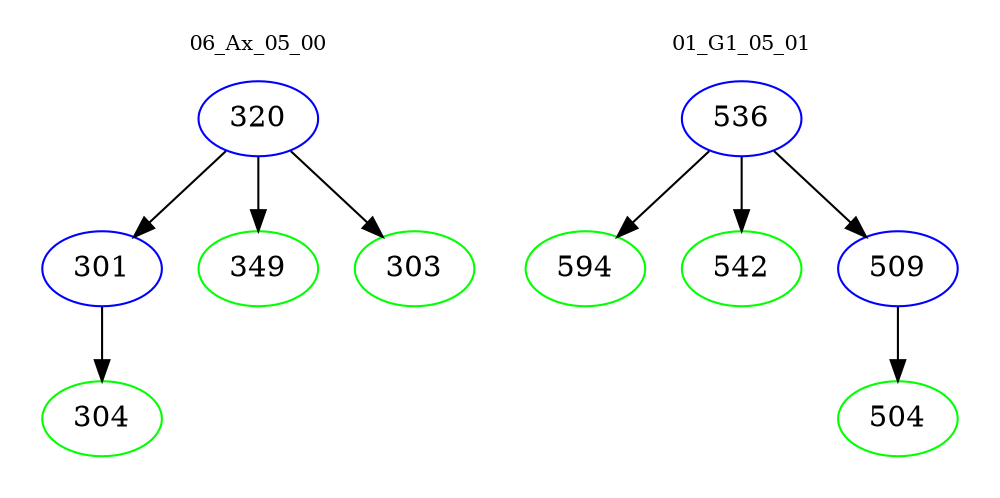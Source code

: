 digraph{
subgraph cluster_0 {
color = white
label = "06_Ax_05_00";
fontsize=10;
T0_320 [label="320", color="blue"]
T0_320 -> T0_301 [color="black"]
T0_301 [label="301", color="blue"]
T0_301 -> T0_304 [color="black"]
T0_304 [label="304", color="green"]
T0_320 -> T0_349 [color="black"]
T0_349 [label="349", color="green"]
T0_320 -> T0_303 [color="black"]
T0_303 [label="303", color="green"]
}
subgraph cluster_1 {
color = white
label = "01_G1_05_01";
fontsize=10;
T1_536 [label="536", color="blue"]
T1_536 -> T1_594 [color="black"]
T1_594 [label="594", color="green"]
T1_536 -> T1_542 [color="black"]
T1_542 [label="542", color="green"]
T1_536 -> T1_509 [color="black"]
T1_509 [label="509", color="blue"]
T1_509 -> T1_504 [color="black"]
T1_504 [label="504", color="green"]
}
}
